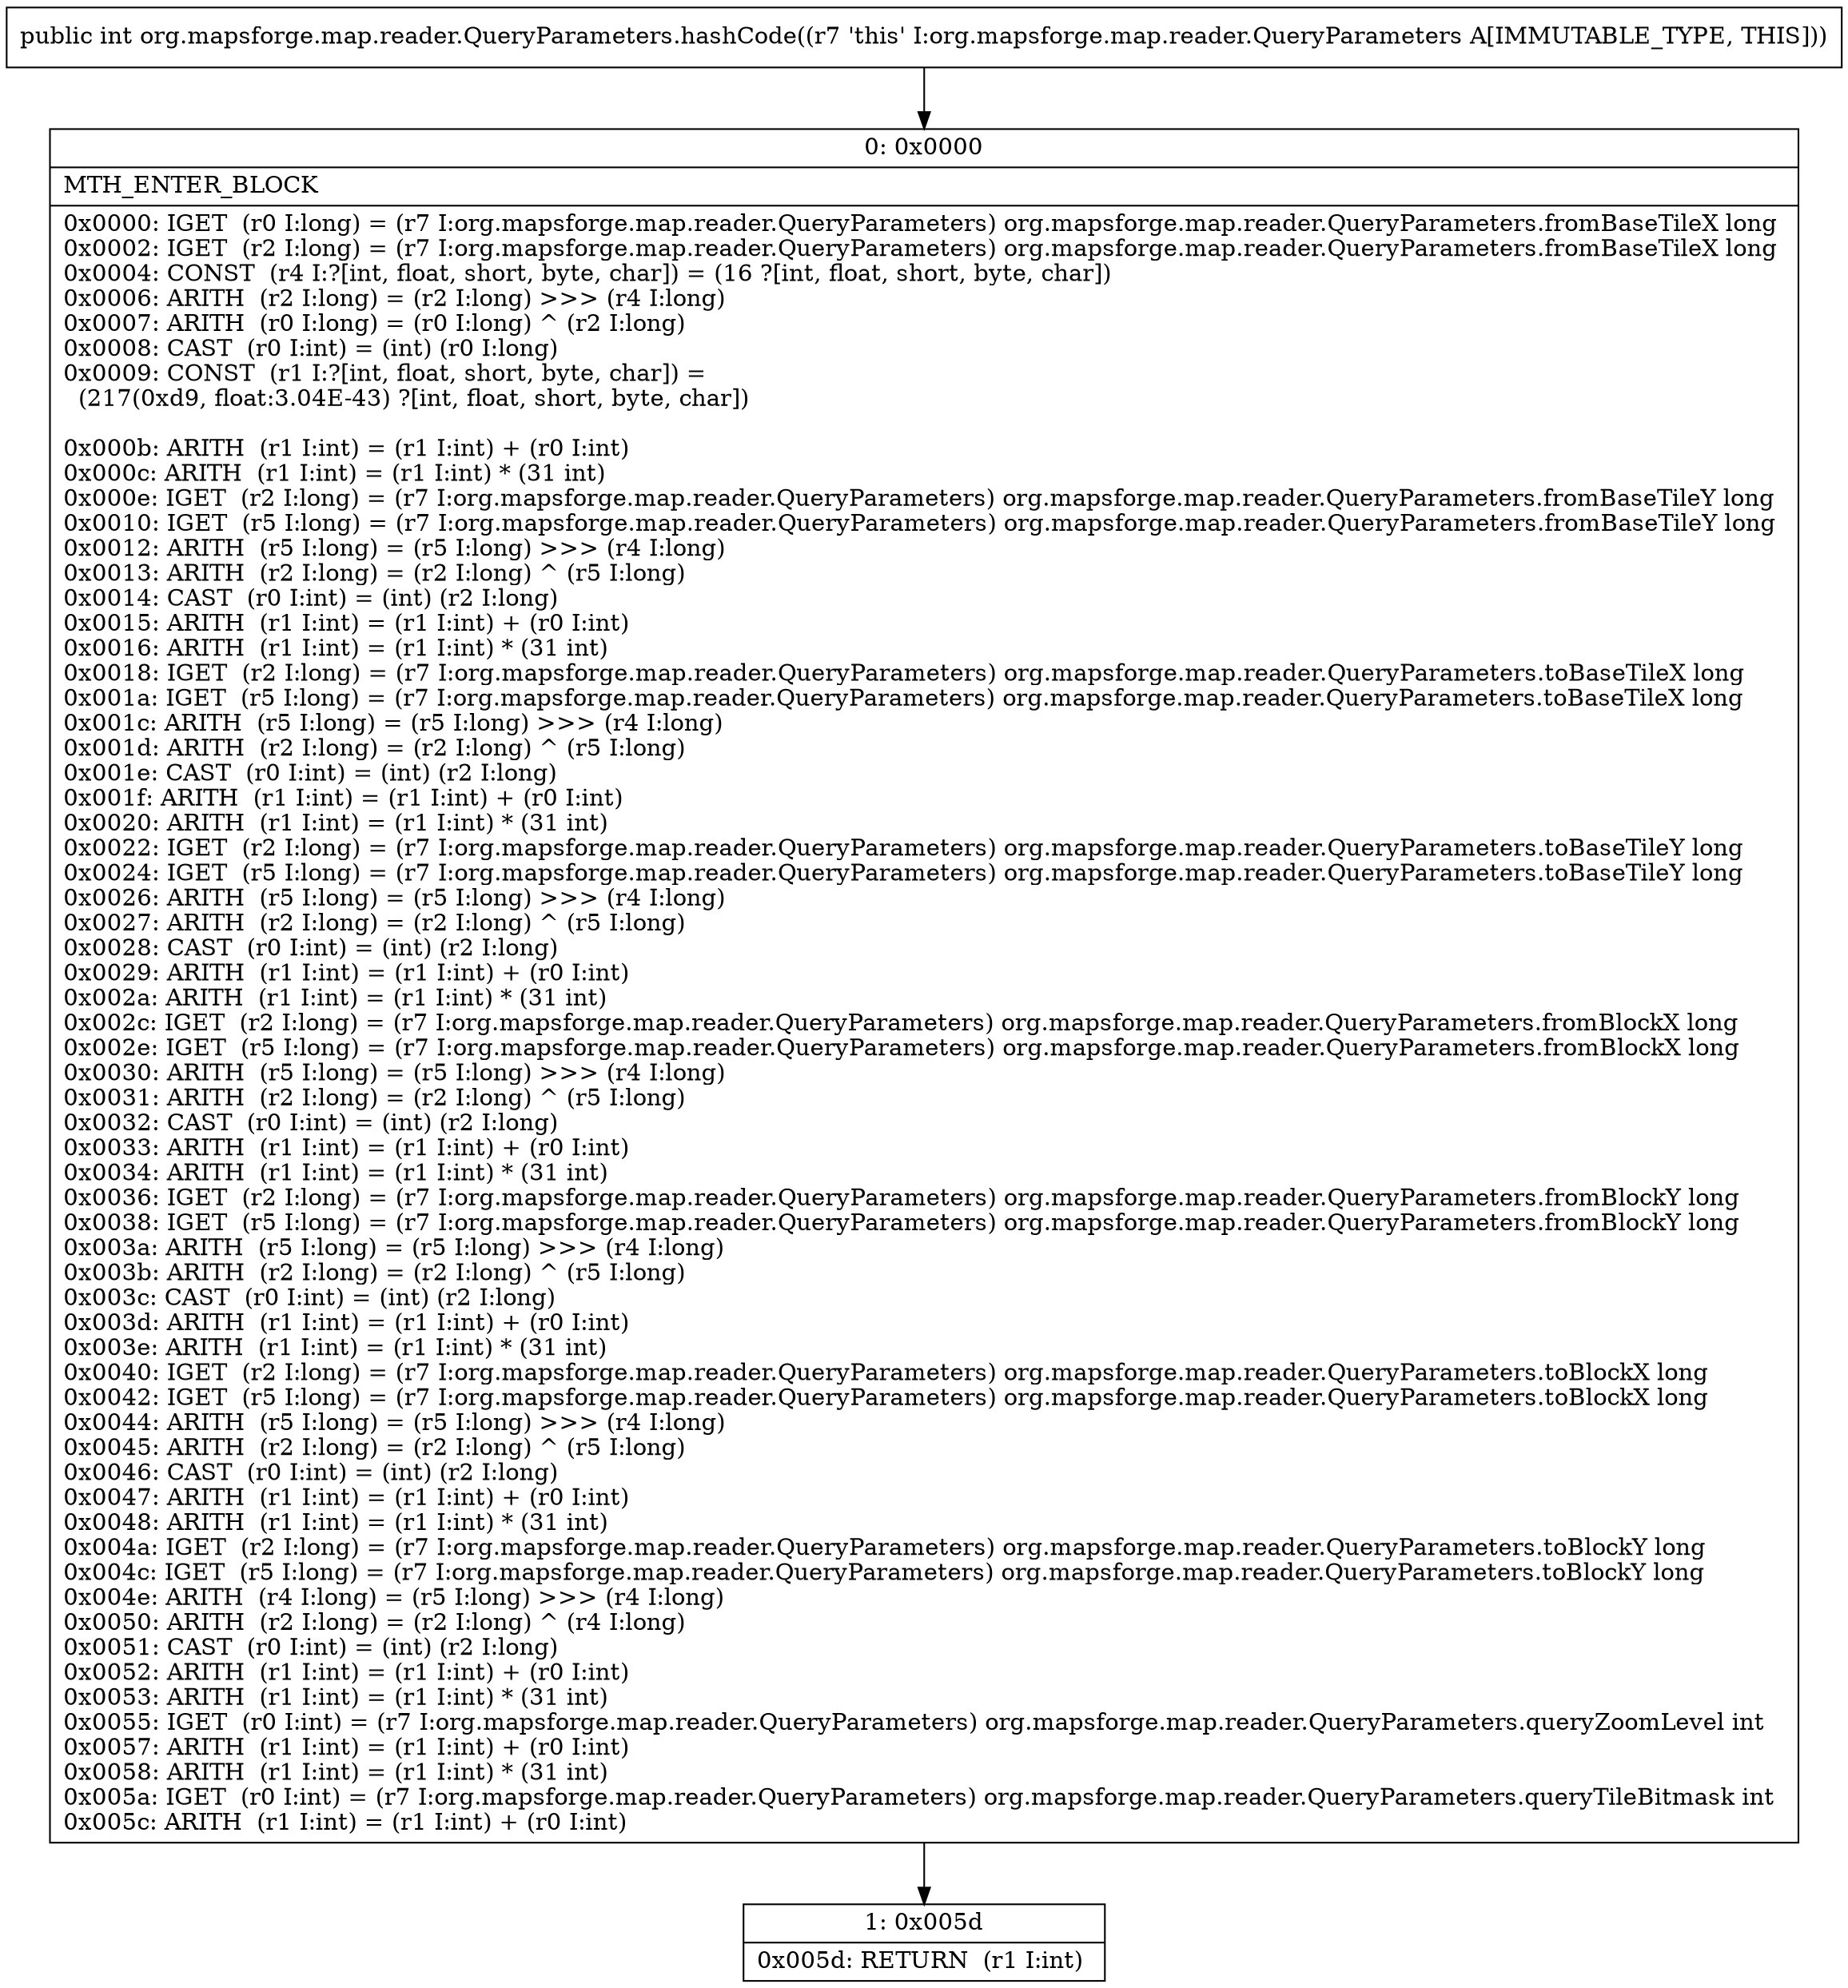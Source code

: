 digraph "CFG fororg.mapsforge.map.reader.QueryParameters.hashCode()I" {
Node_0 [shape=record,label="{0\:\ 0x0000|MTH_ENTER_BLOCK\l|0x0000: IGET  (r0 I:long) = (r7 I:org.mapsforge.map.reader.QueryParameters) org.mapsforge.map.reader.QueryParameters.fromBaseTileX long \l0x0002: IGET  (r2 I:long) = (r7 I:org.mapsforge.map.reader.QueryParameters) org.mapsforge.map.reader.QueryParameters.fromBaseTileX long \l0x0004: CONST  (r4 I:?[int, float, short, byte, char]) = (16 ?[int, float, short, byte, char]) \l0x0006: ARITH  (r2 I:long) = (r2 I:long) \>\>\> (r4 I:long) \l0x0007: ARITH  (r0 I:long) = (r0 I:long) ^ (r2 I:long) \l0x0008: CAST  (r0 I:int) = (int) (r0 I:long) \l0x0009: CONST  (r1 I:?[int, float, short, byte, char]) = \l  (217(0xd9, float:3.04E\-43) ?[int, float, short, byte, char])\l \l0x000b: ARITH  (r1 I:int) = (r1 I:int) + (r0 I:int) \l0x000c: ARITH  (r1 I:int) = (r1 I:int) * (31 int) \l0x000e: IGET  (r2 I:long) = (r7 I:org.mapsforge.map.reader.QueryParameters) org.mapsforge.map.reader.QueryParameters.fromBaseTileY long \l0x0010: IGET  (r5 I:long) = (r7 I:org.mapsforge.map.reader.QueryParameters) org.mapsforge.map.reader.QueryParameters.fromBaseTileY long \l0x0012: ARITH  (r5 I:long) = (r5 I:long) \>\>\> (r4 I:long) \l0x0013: ARITH  (r2 I:long) = (r2 I:long) ^ (r5 I:long) \l0x0014: CAST  (r0 I:int) = (int) (r2 I:long) \l0x0015: ARITH  (r1 I:int) = (r1 I:int) + (r0 I:int) \l0x0016: ARITH  (r1 I:int) = (r1 I:int) * (31 int) \l0x0018: IGET  (r2 I:long) = (r7 I:org.mapsforge.map.reader.QueryParameters) org.mapsforge.map.reader.QueryParameters.toBaseTileX long \l0x001a: IGET  (r5 I:long) = (r7 I:org.mapsforge.map.reader.QueryParameters) org.mapsforge.map.reader.QueryParameters.toBaseTileX long \l0x001c: ARITH  (r5 I:long) = (r5 I:long) \>\>\> (r4 I:long) \l0x001d: ARITH  (r2 I:long) = (r2 I:long) ^ (r5 I:long) \l0x001e: CAST  (r0 I:int) = (int) (r2 I:long) \l0x001f: ARITH  (r1 I:int) = (r1 I:int) + (r0 I:int) \l0x0020: ARITH  (r1 I:int) = (r1 I:int) * (31 int) \l0x0022: IGET  (r2 I:long) = (r7 I:org.mapsforge.map.reader.QueryParameters) org.mapsforge.map.reader.QueryParameters.toBaseTileY long \l0x0024: IGET  (r5 I:long) = (r7 I:org.mapsforge.map.reader.QueryParameters) org.mapsforge.map.reader.QueryParameters.toBaseTileY long \l0x0026: ARITH  (r5 I:long) = (r5 I:long) \>\>\> (r4 I:long) \l0x0027: ARITH  (r2 I:long) = (r2 I:long) ^ (r5 I:long) \l0x0028: CAST  (r0 I:int) = (int) (r2 I:long) \l0x0029: ARITH  (r1 I:int) = (r1 I:int) + (r0 I:int) \l0x002a: ARITH  (r1 I:int) = (r1 I:int) * (31 int) \l0x002c: IGET  (r2 I:long) = (r7 I:org.mapsforge.map.reader.QueryParameters) org.mapsforge.map.reader.QueryParameters.fromBlockX long \l0x002e: IGET  (r5 I:long) = (r7 I:org.mapsforge.map.reader.QueryParameters) org.mapsforge.map.reader.QueryParameters.fromBlockX long \l0x0030: ARITH  (r5 I:long) = (r5 I:long) \>\>\> (r4 I:long) \l0x0031: ARITH  (r2 I:long) = (r2 I:long) ^ (r5 I:long) \l0x0032: CAST  (r0 I:int) = (int) (r2 I:long) \l0x0033: ARITH  (r1 I:int) = (r1 I:int) + (r0 I:int) \l0x0034: ARITH  (r1 I:int) = (r1 I:int) * (31 int) \l0x0036: IGET  (r2 I:long) = (r7 I:org.mapsforge.map.reader.QueryParameters) org.mapsforge.map.reader.QueryParameters.fromBlockY long \l0x0038: IGET  (r5 I:long) = (r7 I:org.mapsforge.map.reader.QueryParameters) org.mapsforge.map.reader.QueryParameters.fromBlockY long \l0x003a: ARITH  (r5 I:long) = (r5 I:long) \>\>\> (r4 I:long) \l0x003b: ARITH  (r2 I:long) = (r2 I:long) ^ (r5 I:long) \l0x003c: CAST  (r0 I:int) = (int) (r2 I:long) \l0x003d: ARITH  (r1 I:int) = (r1 I:int) + (r0 I:int) \l0x003e: ARITH  (r1 I:int) = (r1 I:int) * (31 int) \l0x0040: IGET  (r2 I:long) = (r7 I:org.mapsforge.map.reader.QueryParameters) org.mapsforge.map.reader.QueryParameters.toBlockX long \l0x0042: IGET  (r5 I:long) = (r7 I:org.mapsforge.map.reader.QueryParameters) org.mapsforge.map.reader.QueryParameters.toBlockX long \l0x0044: ARITH  (r5 I:long) = (r5 I:long) \>\>\> (r4 I:long) \l0x0045: ARITH  (r2 I:long) = (r2 I:long) ^ (r5 I:long) \l0x0046: CAST  (r0 I:int) = (int) (r2 I:long) \l0x0047: ARITH  (r1 I:int) = (r1 I:int) + (r0 I:int) \l0x0048: ARITH  (r1 I:int) = (r1 I:int) * (31 int) \l0x004a: IGET  (r2 I:long) = (r7 I:org.mapsforge.map.reader.QueryParameters) org.mapsforge.map.reader.QueryParameters.toBlockY long \l0x004c: IGET  (r5 I:long) = (r7 I:org.mapsforge.map.reader.QueryParameters) org.mapsforge.map.reader.QueryParameters.toBlockY long \l0x004e: ARITH  (r4 I:long) = (r5 I:long) \>\>\> (r4 I:long) \l0x0050: ARITH  (r2 I:long) = (r2 I:long) ^ (r4 I:long) \l0x0051: CAST  (r0 I:int) = (int) (r2 I:long) \l0x0052: ARITH  (r1 I:int) = (r1 I:int) + (r0 I:int) \l0x0053: ARITH  (r1 I:int) = (r1 I:int) * (31 int) \l0x0055: IGET  (r0 I:int) = (r7 I:org.mapsforge.map.reader.QueryParameters) org.mapsforge.map.reader.QueryParameters.queryZoomLevel int \l0x0057: ARITH  (r1 I:int) = (r1 I:int) + (r0 I:int) \l0x0058: ARITH  (r1 I:int) = (r1 I:int) * (31 int) \l0x005a: IGET  (r0 I:int) = (r7 I:org.mapsforge.map.reader.QueryParameters) org.mapsforge.map.reader.QueryParameters.queryTileBitmask int \l0x005c: ARITH  (r1 I:int) = (r1 I:int) + (r0 I:int) \l}"];
Node_1 [shape=record,label="{1\:\ 0x005d|0x005d: RETURN  (r1 I:int) \l}"];
MethodNode[shape=record,label="{public int org.mapsforge.map.reader.QueryParameters.hashCode((r7 'this' I:org.mapsforge.map.reader.QueryParameters A[IMMUTABLE_TYPE, THIS])) }"];
MethodNode -> Node_0;
Node_0 -> Node_1;
}

